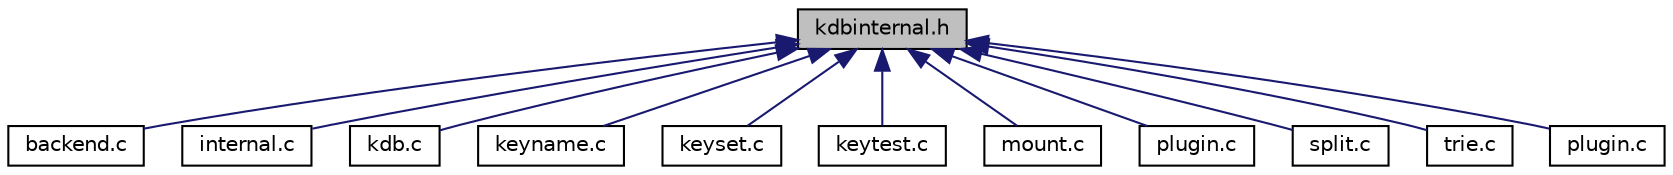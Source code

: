 digraph "kdbinternal.h"
{
  edge [fontname="Helvetica",fontsize="10",labelfontname="Helvetica",labelfontsize="10"];
  node [fontname="Helvetica",fontsize="10",shape=record];
  Node30 [label="kdbinternal.h",height=0.2,width=0.4,color="black", fillcolor="grey75", style="filled", fontcolor="black"];
  Node30 -> Node31 [dir="back",color="midnightblue",fontsize="10",style="solid",fontname="Helvetica"];
  Node31 [label="backend.c",height=0.2,width=0.4,color="black", fillcolor="white", style="filled",URL="$backend_8c.html",tooltip="Everything related to a backend. "];
  Node30 -> Node32 [dir="back",color="midnightblue",fontsize="10",style="solid",fontname="Helvetica"];
  Node32 [label="internal.c",height=0.2,width=0.4,color="black", fillcolor="white", style="filled",URL="$internal_8c.html",tooltip="Internal methods for Elektra. "];
  Node30 -> Node33 [dir="back",color="midnightblue",fontsize="10",style="solid",fontname="Helvetica"];
  Node33 [label="kdb.c",height=0.2,width=0.4,color="black", fillcolor="white", style="filled",URL="$kdb_8c.html",tooltip="Low level functions for access the Key Database. "];
  Node30 -> Node34 [dir="back",color="midnightblue",fontsize="10",style="solid",fontname="Helvetica"];
  Node34 [label="keyname.c",height=0.2,width=0.4,color="black", fillcolor="white", style="filled",URL="$elektra_2keyname_8c.html",tooltip="Methods for Key name manipulation. "];
  Node30 -> Node35 [dir="back",color="midnightblue",fontsize="10",style="solid",fontname="Helvetica"];
  Node35 [label="keyset.c",height=0.2,width=0.4,color="black", fillcolor="white", style="filled",URL="$keyset_8c.html",tooltip="Methods for key sets. "];
  Node30 -> Node36 [dir="back",color="midnightblue",fontsize="10",style="solid",fontname="Helvetica"];
  Node36 [label="keytest.c",height=0.2,width=0.4,color="black", fillcolor="white", style="filled",URL="$keytest_8c.html",tooltip="Methods for making tests. "];
  Node30 -> Node37 [dir="back",color="midnightblue",fontsize="10",style="solid",fontname="Helvetica"];
  Node37 [label="mount.c",height=0.2,width=0.4,color="black", fillcolor="white", style="filled",URL="$mount_8c.html",tooltip="Internals of mount functionality. "];
  Node30 -> Node38 [dir="back",color="midnightblue",fontsize="10",style="solid",fontname="Helvetica"];
  Node38 [label="plugin.c",height=0.2,width=0.4,color="black", fillcolor="white", style="filled",URL="$elektra_2plugin_8c.html",tooltip="Interna of plugin functionality. "];
  Node30 -> Node39 [dir="back",color="midnightblue",fontsize="10",style="solid",fontname="Helvetica"];
  Node39 [label="split.c",height=0.2,width=0.4,color="black", fillcolor="white", style="filled",URL="$split_8c.html",tooltip="Interna of splitting functionality. "];
  Node30 -> Node40 [dir="back",color="midnightblue",fontsize="10",style="solid",fontname="Helvetica"];
  Node40 [label="trie.c",height=0.2,width=0.4,color="black", fillcolor="white", style="filled",URL="$trie_8c.html",tooltip="Interna of trie functionality. "];
  Node30 -> Node41 [dir="back",color="midnightblue",fontsize="10",style="solid",fontname="Helvetica"];
  Node41 [label="plugin.c",height=0.2,width=0.4,color="black", fillcolor="white", style="filled",URL="$plugin_2plugin_8c.html",tooltip="Access plugin handle. "];
}
